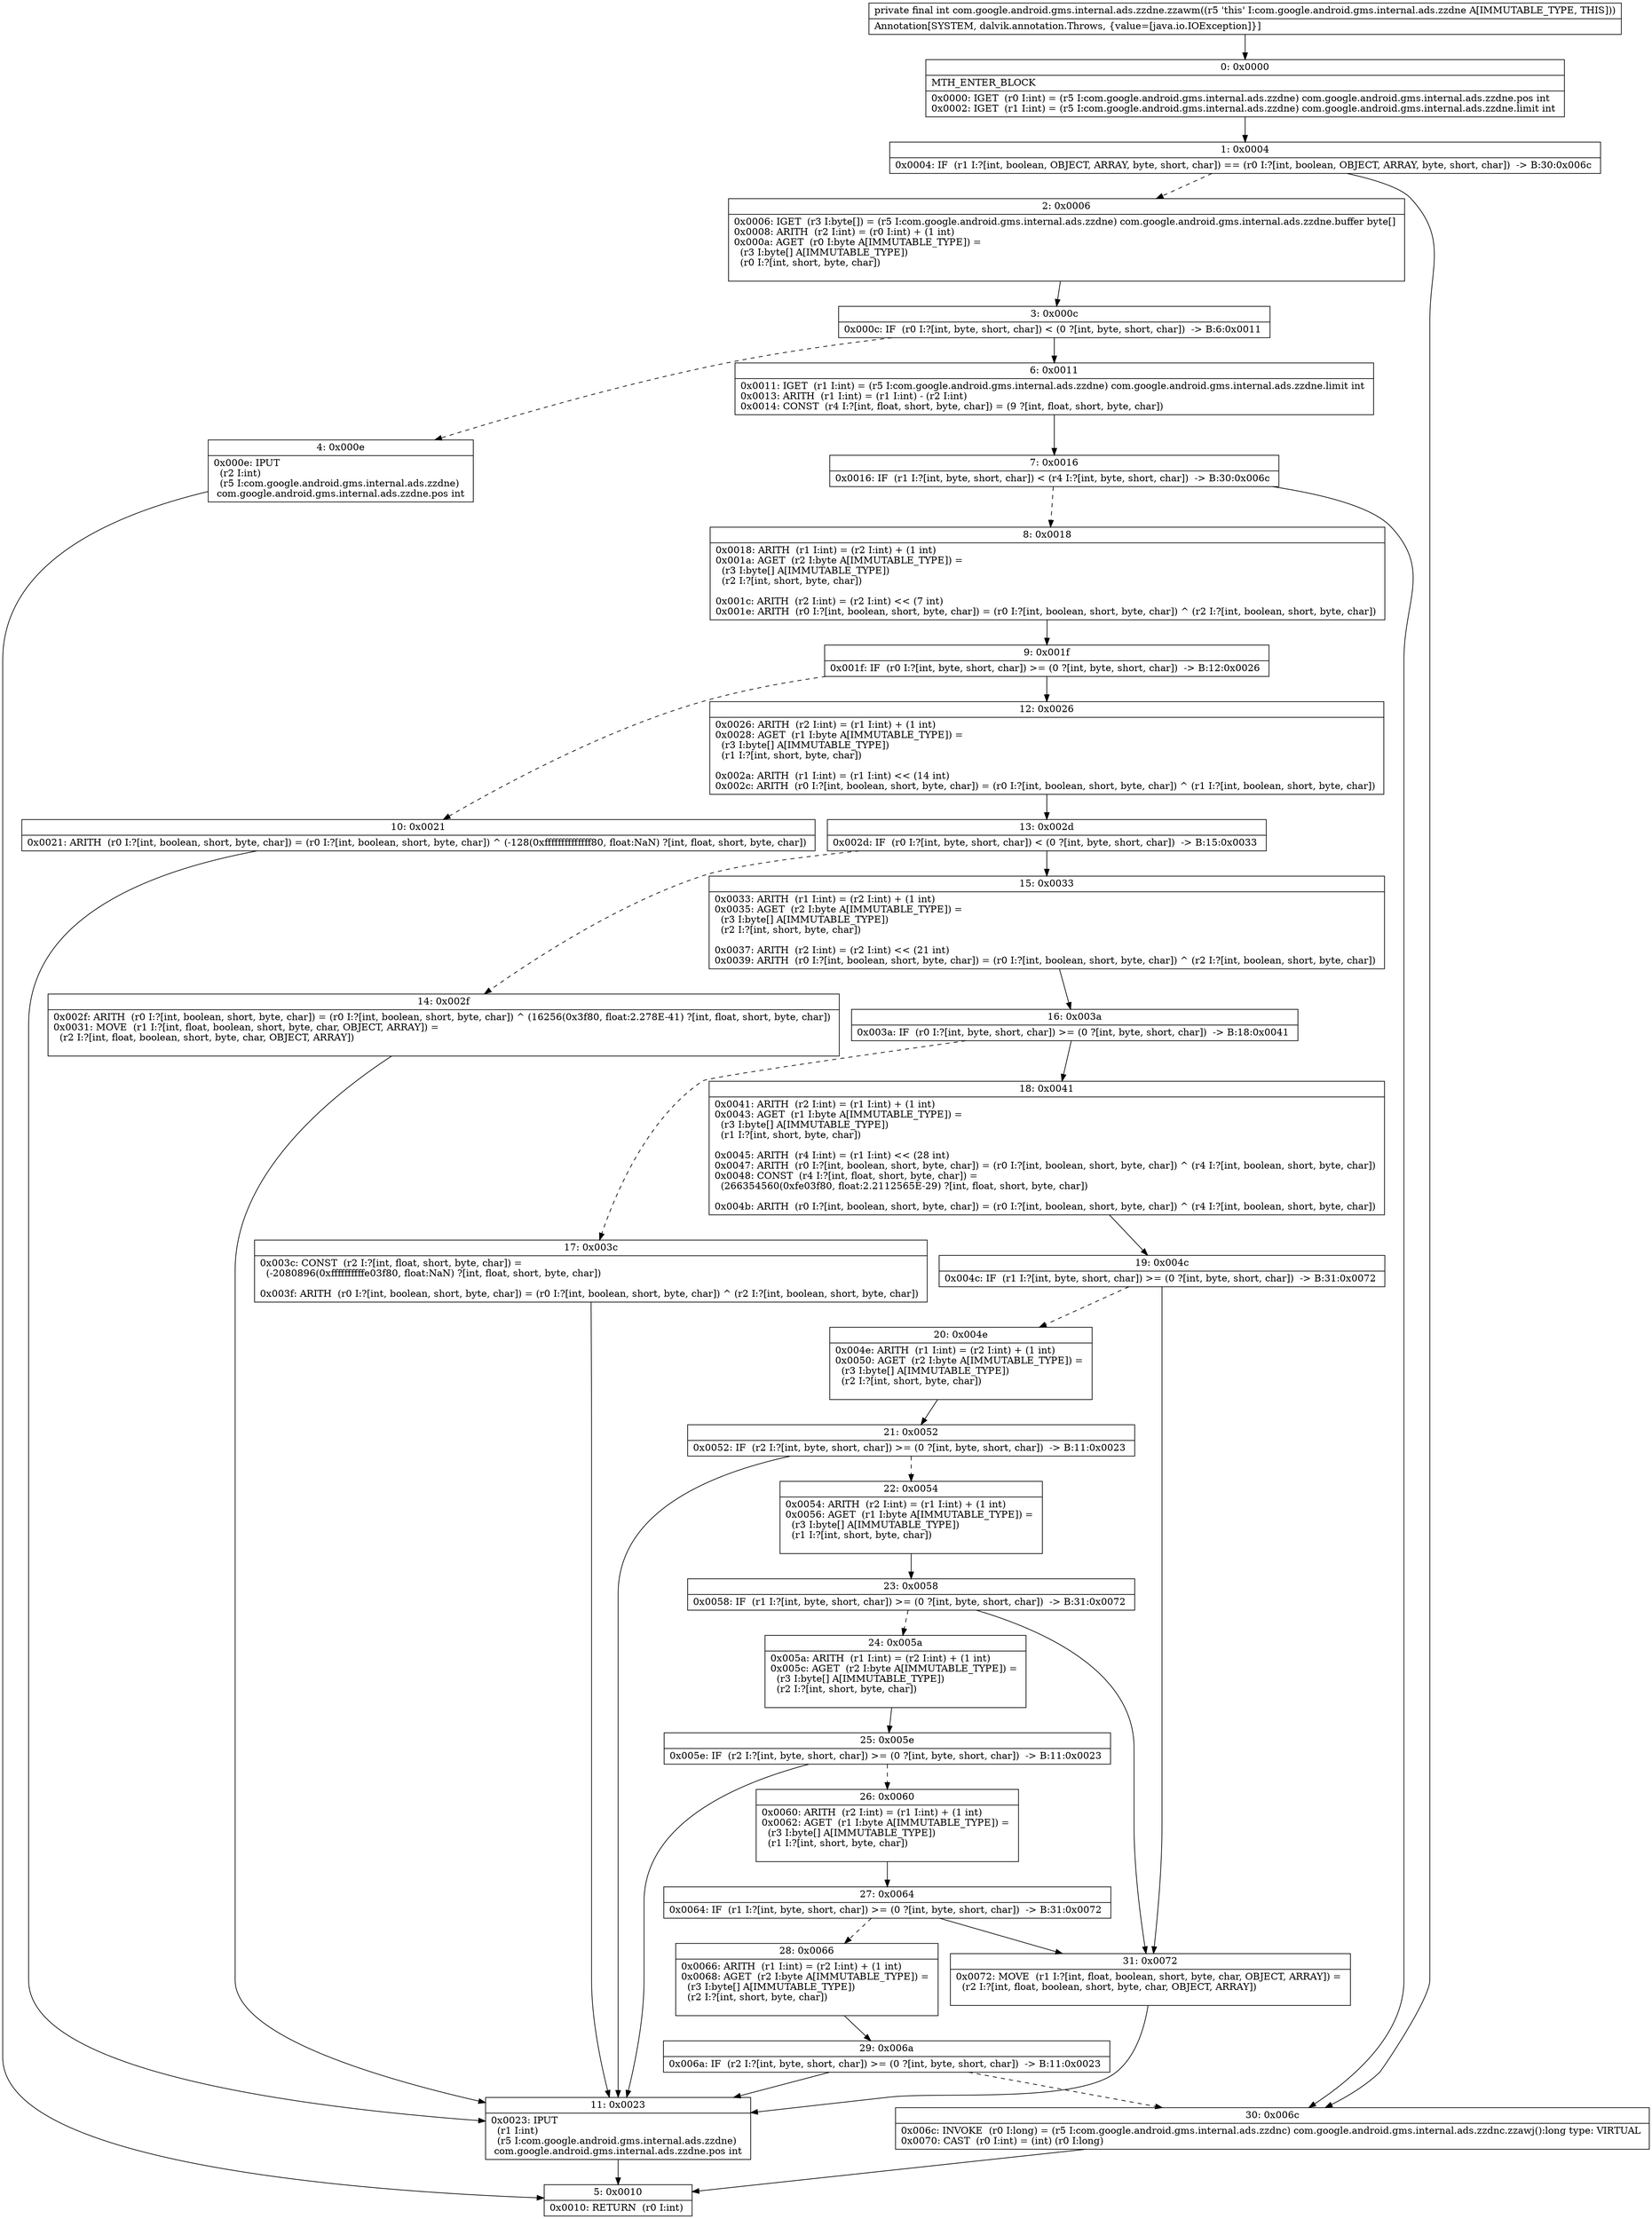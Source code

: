digraph "CFG forcom.google.android.gms.internal.ads.zzdne.zzawm()I" {
Node_0 [shape=record,label="{0\:\ 0x0000|MTH_ENTER_BLOCK\l|0x0000: IGET  (r0 I:int) = (r5 I:com.google.android.gms.internal.ads.zzdne) com.google.android.gms.internal.ads.zzdne.pos int \l0x0002: IGET  (r1 I:int) = (r5 I:com.google.android.gms.internal.ads.zzdne) com.google.android.gms.internal.ads.zzdne.limit int \l}"];
Node_1 [shape=record,label="{1\:\ 0x0004|0x0004: IF  (r1 I:?[int, boolean, OBJECT, ARRAY, byte, short, char]) == (r0 I:?[int, boolean, OBJECT, ARRAY, byte, short, char])  \-\> B:30:0x006c \l}"];
Node_2 [shape=record,label="{2\:\ 0x0006|0x0006: IGET  (r3 I:byte[]) = (r5 I:com.google.android.gms.internal.ads.zzdne) com.google.android.gms.internal.ads.zzdne.buffer byte[] \l0x0008: ARITH  (r2 I:int) = (r0 I:int) + (1 int) \l0x000a: AGET  (r0 I:byte A[IMMUTABLE_TYPE]) = \l  (r3 I:byte[] A[IMMUTABLE_TYPE])\l  (r0 I:?[int, short, byte, char])\l \l}"];
Node_3 [shape=record,label="{3\:\ 0x000c|0x000c: IF  (r0 I:?[int, byte, short, char]) \< (0 ?[int, byte, short, char])  \-\> B:6:0x0011 \l}"];
Node_4 [shape=record,label="{4\:\ 0x000e|0x000e: IPUT  \l  (r2 I:int)\l  (r5 I:com.google.android.gms.internal.ads.zzdne)\l com.google.android.gms.internal.ads.zzdne.pos int \l}"];
Node_5 [shape=record,label="{5\:\ 0x0010|0x0010: RETURN  (r0 I:int) \l}"];
Node_6 [shape=record,label="{6\:\ 0x0011|0x0011: IGET  (r1 I:int) = (r5 I:com.google.android.gms.internal.ads.zzdne) com.google.android.gms.internal.ads.zzdne.limit int \l0x0013: ARITH  (r1 I:int) = (r1 I:int) \- (r2 I:int) \l0x0014: CONST  (r4 I:?[int, float, short, byte, char]) = (9 ?[int, float, short, byte, char]) \l}"];
Node_7 [shape=record,label="{7\:\ 0x0016|0x0016: IF  (r1 I:?[int, byte, short, char]) \< (r4 I:?[int, byte, short, char])  \-\> B:30:0x006c \l}"];
Node_8 [shape=record,label="{8\:\ 0x0018|0x0018: ARITH  (r1 I:int) = (r2 I:int) + (1 int) \l0x001a: AGET  (r2 I:byte A[IMMUTABLE_TYPE]) = \l  (r3 I:byte[] A[IMMUTABLE_TYPE])\l  (r2 I:?[int, short, byte, char])\l \l0x001c: ARITH  (r2 I:int) = (r2 I:int) \<\< (7 int) \l0x001e: ARITH  (r0 I:?[int, boolean, short, byte, char]) = (r0 I:?[int, boolean, short, byte, char]) ^ (r2 I:?[int, boolean, short, byte, char]) \l}"];
Node_9 [shape=record,label="{9\:\ 0x001f|0x001f: IF  (r0 I:?[int, byte, short, char]) \>= (0 ?[int, byte, short, char])  \-\> B:12:0x0026 \l}"];
Node_10 [shape=record,label="{10\:\ 0x0021|0x0021: ARITH  (r0 I:?[int, boolean, short, byte, char]) = (r0 I:?[int, boolean, short, byte, char]) ^ (\-128(0xffffffffffffff80, float:NaN) ?[int, float, short, byte, char]) \l}"];
Node_11 [shape=record,label="{11\:\ 0x0023|0x0023: IPUT  \l  (r1 I:int)\l  (r5 I:com.google.android.gms.internal.ads.zzdne)\l com.google.android.gms.internal.ads.zzdne.pos int \l}"];
Node_12 [shape=record,label="{12\:\ 0x0026|0x0026: ARITH  (r2 I:int) = (r1 I:int) + (1 int) \l0x0028: AGET  (r1 I:byte A[IMMUTABLE_TYPE]) = \l  (r3 I:byte[] A[IMMUTABLE_TYPE])\l  (r1 I:?[int, short, byte, char])\l \l0x002a: ARITH  (r1 I:int) = (r1 I:int) \<\< (14 int) \l0x002c: ARITH  (r0 I:?[int, boolean, short, byte, char]) = (r0 I:?[int, boolean, short, byte, char]) ^ (r1 I:?[int, boolean, short, byte, char]) \l}"];
Node_13 [shape=record,label="{13\:\ 0x002d|0x002d: IF  (r0 I:?[int, byte, short, char]) \< (0 ?[int, byte, short, char])  \-\> B:15:0x0033 \l}"];
Node_14 [shape=record,label="{14\:\ 0x002f|0x002f: ARITH  (r0 I:?[int, boolean, short, byte, char]) = (r0 I:?[int, boolean, short, byte, char]) ^ (16256(0x3f80, float:2.278E\-41) ?[int, float, short, byte, char]) \l0x0031: MOVE  (r1 I:?[int, float, boolean, short, byte, char, OBJECT, ARRAY]) = \l  (r2 I:?[int, float, boolean, short, byte, char, OBJECT, ARRAY])\l \l}"];
Node_15 [shape=record,label="{15\:\ 0x0033|0x0033: ARITH  (r1 I:int) = (r2 I:int) + (1 int) \l0x0035: AGET  (r2 I:byte A[IMMUTABLE_TYPE]) = \l  (r3 I:byte[] A[IMMUTABLE_TYPE])\l  (r2 I:?[int, short, byte, char])\l \l0x0037: ARITH  (r2 I:int) = (r2 I:int) \<\< (21 int) \l0x0039: ARITH  (r0 I:?[int, boolean, short, byte, char]) = (r0 I:?[int, boolean, short, byte, char]) ^ (r2 I:?[int, boolean, short, byte, char]) \l}"];
Node_16 [shape=record,label="{16\:\ 0x003a|0x003a: IF  (r0 I:?[int, byte, short, char]) \>= (0 ?[int, byte, short, char])  \-\> B:18:0x0041 \l}"];
Node_17 [shape=record,label="{17\:\ 0x003c|0x003c: CONST  (r2 I:?[int, float, short, byte, char]) = \l  (\-2080896(0xffffffffffe03f80, float:NaN) ?[int, float, short, byte, char])\l \l0x003f: ARITH  (r0 I:?[int, boolean, short, byte, char]) = (r0 I:?[int, boolean, short, byte, char]) ^ (r2 I:?[int, boolean, short, byte, char]) \l}"];
Node_18 [shape=record,label="{18\:\ 0x0041|0x0041: ARITH  (r2 I:int) = (r1 I:int) + (1 int) \l0x0043: AGET  (r1 I:byte A[IMMUTABLE_TYPE]) = \l  (r3 I:byte[] A[IMMUTABLE_TYPE])\l  (r1 I:?[int, short, byte, char])\l \l0x0045: ARITH  (r4 I:int) = (r1 I:int) \<\< (28 int) \l0x0047: ARITH  (r0 I:?[int, boolean, short, byte, char]) = (r0 I:?[int, boolean, short, byte, char]) ^ (r4 I:?[int, boolean, short, byte, char]) \l0x0048: CONST  (r4 I:?[int, float, short, byte, char]) = \l  (266354560(0xfe03f80, float:2.2112565E\-29) ?[int, float, short, byte, char])\l \l0x004b: ARITH  (r0 I:?[int, boolean, short, byte, char]) = (r0 I:?[int, boolean, short, byte, char]) ^ (r4 I:?[int, boolean, short, byte, char]) \l}"];
Node_19 [shape=record,label="{19\:\ 0x004c|0x004c: IF  (r1 I:?[int, byte, short, char]) \>= (0 ?[int, byte, short, char])  \-\> B:31:0x0072 \l}"];
Node_20 [shape=record,label="{20\:\ 0x004e|0x004e: ARITH  (r1 I:int) = (r2 I:int) + (1 int) \l0x0050: AGET  (r2 I:byte A[IMMUTABLE_TYPE]) = \l  (r3 I:byte[] A[IMMUTABLE_TYPE])\l  (r2 I:?[int, short, byte, char])\l \l}"];
Node_21 [shape=record,label="{21\:\ 0x0052|0x0052: IF  (r2 I:?[int, byte, short, char]) \>= (0 ?[int, byte, short, char])  \-\> B:11:0x0023 \l}"];
Node_22 [shape=record,label="{22\:\ 0x0054|0x0054: ARITH  (r2 I:int) = (r1 I:int) + (1 int) \l0x0056: AGET  (r1 I:byte A[IMMUTABLE_TYPE]) = \l  (r3 I:byte[] A[IMMUTABLE_TYPE])\l  (r1 I:?[int, short, byte, char])\l \l}"];
Node_23 [shape=record,label="{23\:\ 0x0058|0x0058: IF  (r1 I:?[int, byte, short, char]) \>= (0 ?[int, byte, short, char])  \-\> B:31:0x0072 \l}"];
Node_24 [shape=record,label="{24\:\ 0x005a|0x005a: ARITH  (r1 I:int) = (r2 I:int) + (1 int) \l0x005c: AGET  (r2 I:byte A[IMMUTABLE_TYPE]) = \l  (r3 I:byte[] A[IMMUTABLE_TYPE])\l  (r2 I:?[int, short, byte, char])\l \l}"];
Node_25 [shape=record,label="{25\:\ 0x005e|0x005e: IF  (r2 I:?[int, byte, short, char]) \>= (0 ?[int, byte, short, char])  \-\> B:11:0x0023 \l}"];
Node_26 [shape=record,label="{26\:\ 0x0060|0x0060: ARITH  (r2 I:int) = (r1 I:int) + (1 int) \l0x0062: AGET  (r1 I:byte A[IMMUTABLE_TYPE]) = \l  (r3 I:byte[] A[IMMUTABLE_TYPE])\l  (r1 I:?[int, short, byte, char])\l \l}"];
Node_27 [shape=record,label="{27\:\ 0x0064|0x0064: IF  (r1 I:?[int, byte, short, char]) \>= (0 ?[int, byte, short, char])  \-\> B:31:0x0072 \l}"];
Node_28 [shape=record,label="{28\:\ 0x0066|0x0066: ARITH  (r1 I:int) = (r2 I:int) + (1 int) \l0x0068: AGET  (r2 I:byte A[IMMUTABLE_TYPE]) = \l  (r3 I:byte[] A[IMMUTABLE_TYPE])\l  (r2 I:?[int, short, byte, char])\l \l}"];
Node_29 [shape=record,label="{29\:\ 0x006a|0x006a: IF  (r2 I:?[int, byte, short, char]) \>= (0 ?[int, byte, short, char])  \-\> B:11:0x0023 \l}"];
Node_30 [shape=record,label="{30\:\ 0x006c|0x006c: INVOKE  (r0 I:long) = (r5 I:com.google.android.gms.internal.ads.zzdnc) com.google.android.gms.internal.ads.zzdnc.zzawj():long type: VIRTUAL \l0x0070: CAST  (r0 I:int) = (int) (r0 I:long) \l}"];
Node_31 [shape=record,label="{31\:\ 0x0072|0x0072: MOVE  (r1 I:?[int, float, boolean, short, byte, char, OBJECT, ARRAY]) = \l  (r2 I:?[int, float, boolean, short, byte, char, OBJECT, ARRAY])\l \l}"];
MethodNode[shape=record,label="{private final int com.google.android.gms.internal.ads.zzdne.zzawm((r5 'this' I:com.google.android.gms.internal.ads.zzdne A[IMMUTABLE_TYPE, THIS]))  | Annotation[SYSTEM, dalvik.annotation.Throws, \{value=[java.io.IOException]\}]\l}"];
MethodNode -> Node_0;
Node_0 -> Node_1;
Node_1 -> Node_2[style=dashed];
Node_1 -> Node_30;
Node_2 -> Node_3;
Node_3 -> Node_4[style=dashed];
Node_3 -> Node_6;
Node_4 -> Node_5;
Node_6 -> Node_7;
Node_7 -> Node_8[style=dashed];
Node_7 -> Node_30;
Node_8 -> Node_9;
Node_9 -> Node_10[style=dashed];
Node_9 -> Node_12;
Node_10 -> Node_11;
Node_11 -> Node_5;
Node_12 -> Node_13;
Node_13 -> Node_14[style=dashed];
Node_13 -> Node_15;
Node_14 -> Node_11;
Node_15 -> Node_16;
Node_16 -> Node_17[style=dashed];
Node_16 -> Node_18;
Node_17 -> Node_11;
Node_18 -> Node_19;
Node_19 -> Node_20[style=dashed];
Node_19 -> Node_31;
Node_20 -> Node_21;
Node_21 -> Node_11;
Node_21 -> Node_22[style=dashed];
Node_22 -> Node_23;
Node_23 -> Node_24[style=dashed];
Node_23 -> Node_31;
Node_24 -> Node_25;
Node_25 -> Node_11;
Node_25 -> Node_26[style=dashed];
Node_26 -> Node_27;
Node_27 -> Node_28[style=dashed];
Node_27 -> Node_31;
Node_28 -> Node_29;
Node_29 -> Node_11;
Node_29 -> Node_30[style=dashed];
Node_30 -> Node_5;
Node_31 -> Node_11;
}

